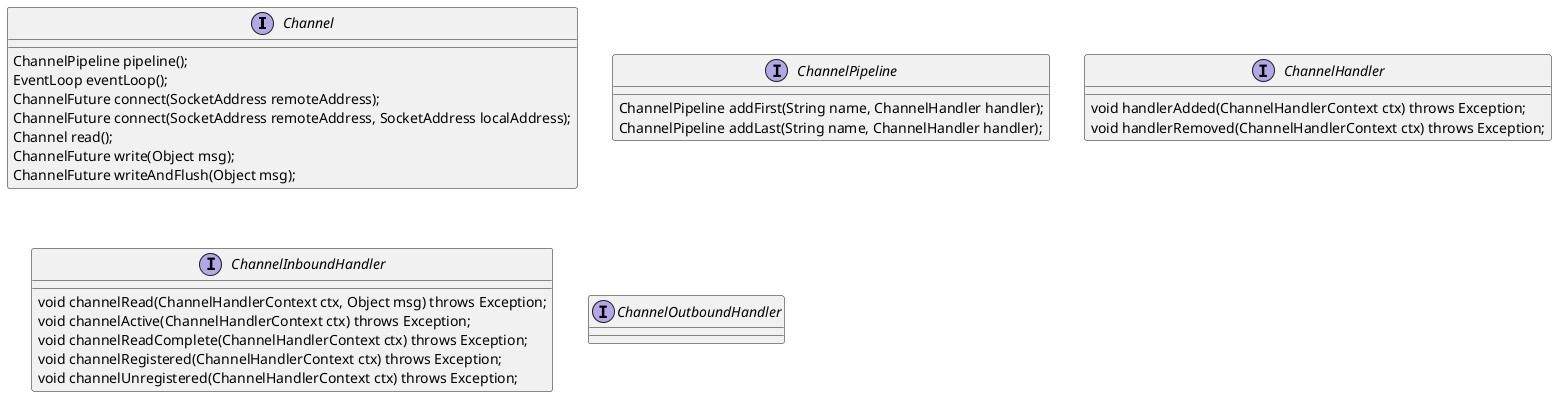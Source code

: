 @startuml

interface Channel{
    ChannelPipeline pipeline();
    EventLoop eventLoop();
    ChannelFuture connect(SocketAddress remoteAddress);
    ChannelFuture connect(SocketAddress remoteAddress, SocketAddress localAddress);
    Channel read();
    ChannelFuture write(Object msg);
    ChannelFuture writeAndFlush(Object msg);
}

interface ChannelPipeline {
    ChannelPipeline addFirst(String name, ChannelHandler handler);
    ChannelPipeline addLast(String name, ChannelHandler handler);
}

interface ChannelHandler {
    void handlerAdded(ChannelHandlerContext ctx) throws Exception;
    void handlerRemoved(ChannelHandlerContext ctx) throws Exception;
}

interface ChannelInboundHandler{
    void channelRead(ChannelHandlerContext ctx, Object msg) throws Exception;
    void channelActive(ChannelHandlerContext ctx) throws Exception;
    void channelReadComplete(ChannelHandlerContext ctx) throws Exception;
    void channelRegistered(ChannelHandlerContext ctx) throws Exception;
    void channelUnregistered(ChannelHandlerContext ctx) throws Exception;
}

interface ChannelOutboundHandler{
}

@enduml